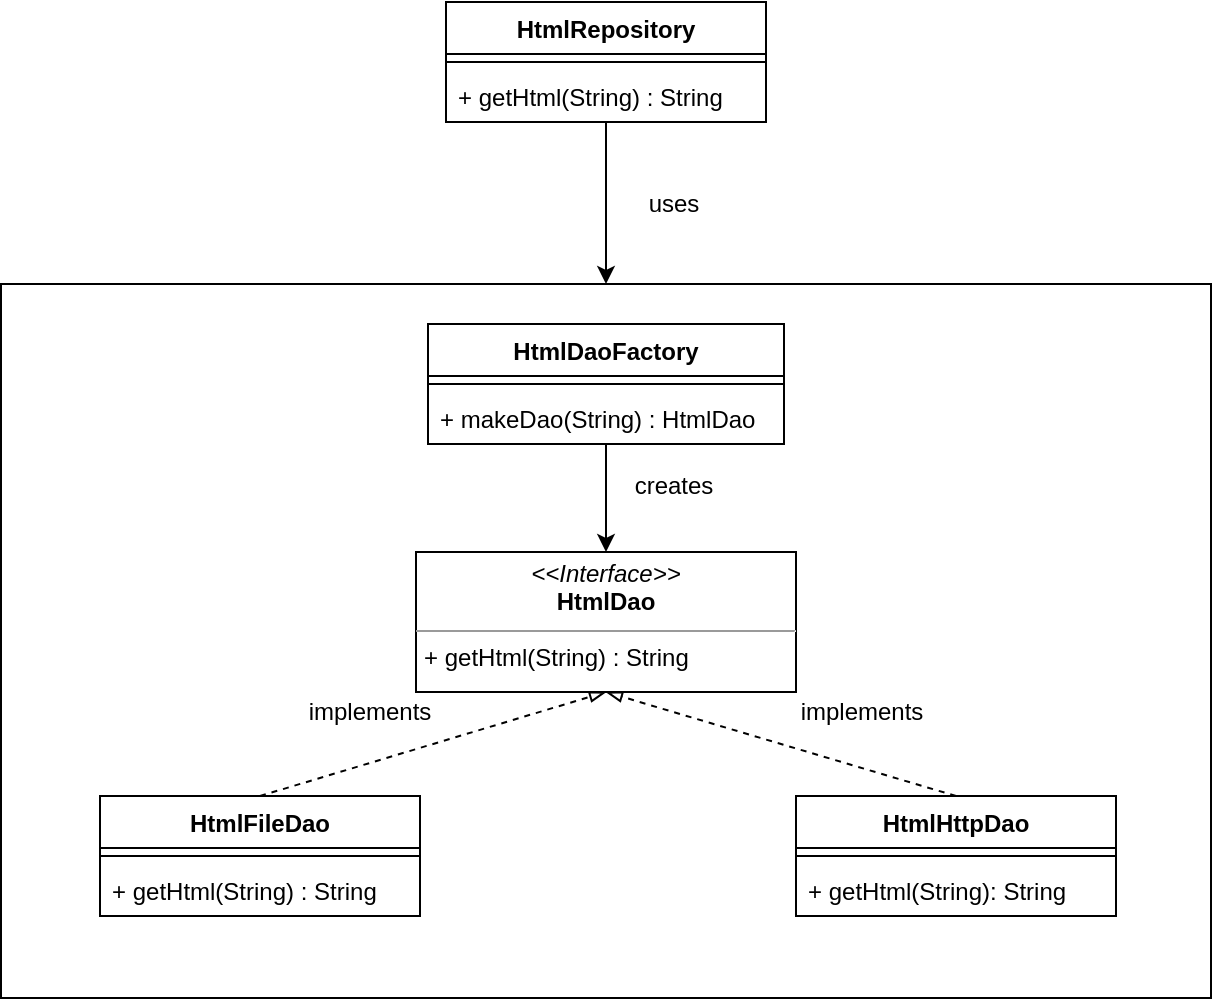 <mxfile version="13.1.5" type="device"><diagram id="7XAP_jwFkSwtYm4jCD86" name="Page-1"><mxGraphModel dx="819" dy="462" grid="0" gridSize="10" guides="1" tooltips="1" connect="1" arrows="1" fold="1" page="1" pageScale="1" pageWidth="827" pageHeight="1169" math="0" shadow="0"><root><mxCell id="0"/><mxCell id="1" parent="0"/><mxCell id="vwOHa_CxbhYj_JXgmXZQ-12" value="&lt;p style=&quot;margin: 0px ; margin-top: 4px ; text-align: center&quot;&gt;&lt;i&gt;&amp;lt;&amp;lt;Interface&amp;gt;&amp;gt;&lt;/i&gt;&lt;br&gt;&lt;b&gt;HtmlDao&lt;/b&gt;&lt;/p&gt;&lt;hr size=&quot;1&quot;&gt;&lt;p style=&quot;margin: 0px ; margin-left: 4px&quot;&gt;+ getHtml(String) : String&amp;nbsp;&lt;/p&gt;" style="verticalAlign=top;align=left;overflow=fill;fontSize=12;fontFamily=Helvetica;html=1;" parent="1" vertex="1"><mxGeometry x="319" y="312" width="190" height="70" as="geometry"/></mxCell><mxCell id="vwOHa_CxbhYj_JXgmXZQ-13" value="" style="endArrow=blockThin;html=1;dashed=1;entryX=0.5;entryY=1;entryDx=0;entryDy=0;exitX=0.5;exitY=0;exitDx=0;exitDy=0;endFill=0;" parent="1" source="vwOHa_CxbhYj_JXgmXZQ-7" target="vwOHa_CxbhYj_JXgmXZQ-12" edge="1"><mxGeometry width="50" height="50" relative="1" as="geometry"><mxPoint x="769.5" y="476" as="sourcePoint"/><mxPoint x="819.5" y="426" as="targetPoint"/></mxGeometry></mxCell><mxCell id="vwOHa_CxbhYj_JXgmXZQ-14" value="" style="endArrow=blockThin;html=1;dashed=1;entryX=0.5;entryY=1;entryDx=0;entryDy=0;exitX=0.5;exitY=0;exitDx=0;exitDy=0;endFill=0;" parent="1" source="vwOHa_CxbhYj_JXgmXZQ-2" target="vwOHa_CxbhYj_JXgmXZQ-12" edge="1"><mxGeometry width="50" height="50" relative="1" as="geometry"><mxPoint x="595.5" y="400" as="sourcePoint"/><mxPoint x="481.5" y="332" as="targetPoint"/></mxGeometry></mxCell><mxCell id="vwOHa_CxbhYj_JXgmXZQ-19" value="" style="endArrow=classic;html=1;entryX=0.5;entryY=0;entryDx=0;entryDy=0;" parent="1" source="vwOHa_CxbhYj_JXgmXZQ-18" target="vwOHa_CxbhYj_JXgmXZQ-12" edge="1"><mxGeometry width="50" height="50" relative="1" as="geometry"><mxPoint x="638.5" y="303" as="sourcePoint"/><mxPoint x="587.5" y="311" as="targetPoint"/></mxGeometry></mxCell><mxCell id="vwOHa_CxbhYj_JXgmXZQ-21" value="implements" style="text;html=1;strokeColor=none;fillColor=none;align=center;verticalAlign=middle;whiteSpace=wrap;rounded=0;" parent="1" vertex="1"><mxGeometry x="522" y="382" width="40" height="20" as="geometry"/></mxCell><mxCell id="vwOHa_CxbhYj_JXgmXZQ-22" value="implements" style="text;html=1;strokeColor=none;fillColor=none;align=center;verticalAlign=middle;whiteSpace=wrap;rounded=0;" parent="1" vertex="1"><mxGeometry x="276" y="382" width="40" height="20" as="geometry"/></mxCell><mxCell id="vwOHa_CxbhYj_JXgmXZQ-23" value="creates" style="text;html=1;strokeColor=none;fillColor=none;align=center;verticalAlign=middle;whiteSpace=wrap;rounded=0;" parent="1" vertex="1"><mxGeometry x="428" y="269" width="40" height="20" as="geometry"/></mxCell><mxCell id="vwOHa_CxbhYj_JXgmXZQ-30" value="" style="rounded=0;whiteSpace=wrap;html=1;fillColor=none;" parent="1" vertex="1"><mxGeometry x="111.5" y="178" width="605" height="357" as="geometry"/></mxCell><mxCell id="vwOHa_CxbhYj_JXgmXZQ-32" value="uses" style="text;html=1;strokeColor=none;fillColor=none;align=center;verticalAlign=middle;whiteSpace=wrap;rounded=0;" parent="1" vertex="1"><mxGeometry x="428" y="128" width="40" height="20" as="geometry"/></mxCell><mxCell id="BdnE6FHc_bxgptsoxQVw-7" value="" style="edgeStyle=orthogonalEdgeStyle;rounded=0;orthogonalLoop=1;jettySize=auto;html=1;" edge="1" parent="1" source="vwOHa_CxbhYj_JXgmXZQ-24" target="vwOHa_CxbhYj_JXgmXZQ-30"><mxGeometry relative="1" as="geometry"><mxPoint x="414" y="177" as="targetPoint"/></mxGeometry></mxCell><mxCell id="vwOHa_CxbhYj_JXgmXZQ-24" value="HtmlRepository" style="swimlane;fontStyle=1;align=center;verticalAlign=top;childLayout=stackLayout;horizontal=1;startSize=26;horizontalStack=0;resizeParent=1;resizeParentMax=0;resizeLast=0;collapsible=1;marginBottom=0;" parent="1" vertex="1"><mxGeometry x="334" y="37" width="160" height="60" as="geometry"/></mxCell><mxCell id="vwOHa_CxbhYj_JXgmXZQ-26" value="" style="line;strokeWidth=1;fillColor=none;align=left;verticalAlign=middle;spacingTop=-1;spacingLeft=3;spacingRight=3;rotatable=0;labelPosition=right;points=[];portConstraint=eastwest;" parent="vwOHa_CxbhYj_JXgmXZQ-24" vertex="1"><mxGeometry y="26" width="160" height="8" as="geometry"/></mxCell><mxCell id="vwOHa_CxbhYj_JXgmXZQ-27" value="+ getHtml(String) : String" style="text;strokeColor=none;fillColor=none;align=left;verticalAlign=top;spacingLeft=4;spacingRight=4;overflow=hidden;rotatable=0;points=[[0,0.5],[1,0.5]];portConstraint=eastwest;" parent="vwOHa_CxbhYj_JXgmXZQ-24" vertex="1"><mxGeometry y="34" width="160" height="26" as="geometry"/></mxCell><mxCell id="vwOHa_CxbhYj_JXgmXZQ-15" value="HtmlDaoFactory" style="swimlane;fontStyle=1;align=center;verticalAlign=top;childLayout=stackLayout;horizontal=1;startSize=26;horizontalStack=0;resizeParent=1;resizeParentMax=0;resizeLast=0;collapsible=1;marginBottom=0;" parent="1" vertex="1"><mxGeometry x="325" y="198" width="178" height="60" as="geometry"/></mxCell><mxCell id="vwOHa_CxbhYj_JXgmXZQ-17" value="" style="line;strokeWidth=1;fillColor=none;align=left;verticalAlign=middle;spacingTop=-1;spacingLeft=3;spacingRight=3;rotatable=0;labelPosition=right;points=[];portConstraint=eastwest;" parent="vwOHa_CxbhYj_JXgmXZQ-15" vertex="1"><mxGeometry y="26" width="178" height="8" as="geometry"/></mxCell><mxCell id="vwOHa_CxbhYj_JXgmXZQ-18" value="+ makeDao(String) : HtmlDao" style="text;strokeColor=none;fillColor=none;align=left;verticalAlign=top;spacingLeft=4;spacingRight=4;overflow=hidden;rotatable=0;points=[[0,0.5],[1,0.5]];portConstraint=eastwest;" parent="vwOHa_CxbhYj_JXgmXZQ-15" vertex="1"><mxGeometry y="34" width="178" height="26" as="geometry"/></mxCell><mxCell id="vwOHa_CxbhYj_JXgmXZQ-7" value="HtmlHttpDao" style="swimlane;fontStyle=1;align=center;verticalAlign=top;childLayout=stackLayout;horizontal=1;startSize=26;horizontalStack=0;resizeParent=1;resizeParentMax=0;resizeLast=0;collapsible=1;marginBottom=0;" parent="1" vertex="1"><mxGeometry x="509" y="434" width="160" height="60" as="geometry"/></mxCell><mxCell id="vwOHa_CxbhYj_JXgmXZQ-9" value="" style="line;strokeWidth=1;fillColor=none;align=left;verticalAlign=middle;spacingTop=-1;spacingLeft=3;spacingRight=3;rotatable=0;labelPosition=right;points=[];portConstraint=eastwest;" parent="vwOHa_CxbhYj_JXgmXZQ-7" vertex="1"><mxGeometry y="26" width="160" height="8" as="geometry"/></mxCell><mxCell id="vwOHa_CxbhYj_JXgmXZQ-10" value="+ getHtml(String): String" style="text;strokeColor=none;fillColor=none;align=left;verticalAlign=top;spacingLeft=4;spacingRight=4;overflow=hidden;rotatable=0;points=[[0,0.5],[1,0.5]];portConstraint=eastwest;" parent="vwOHa_CxbhYj_JXgmXZQ-7" vertex="1"><mxGeometry y="34" width="160" height="26" as="geometry"/></mxCell><mxCell id="vwOHa_CxbhYj_JXgmXZQ-2" value="HtmlFileDao" style="swimlane;fontStyle=1;align=center;verticalAlign=top;childLayout=stackLayout;horizontal=1;startSize=26;horizontalStack=0;resizeParent=1;resizeParentMax=0;resizeLast=0;collapsible=1;marginBottom=0;" parent="1" vertex="1"><mxGeometry x="161" y="434" width="160" height="60" as="geometry"/></mxCell><mxCell id="vwOHa_CxbhYj_JXgmXZQ-4" value="" style="line;strokeWidth=1;fillColor=none;align=left;verticalAlign=middle;spacingTop=-1;spacingLeft=3;spacingRight=3;rotatable=0;labelPosition=right;points=[];portConstraint=eastwest;" parent="vwOHa_CxbhYj_JXgmXZQ-2" vertex="1"><mxGeometry y="26" width="160" height="8" as="geometry"/></mxCell><mxCell id="vwOHa_CxbhYj_JXgmXZQ-5" value="+ getHtml(String) : String" style="text;strokeColor=none;fillColor=none;align=left;verticalAlign=top;spacingLeft=4;spacingRight=4;overflow=hidden;rotatable=0;points=[[0,0.5],[1,0.5]];portConstraint=eastwest;" parent="vwOHa_CxbhYj_JXgmXZQ-2" vertex="1"><mxGeometry y="34" width="160" height="26" as="geometry"/></mxCell></root></mxGraphModel></diagram></mxfile>